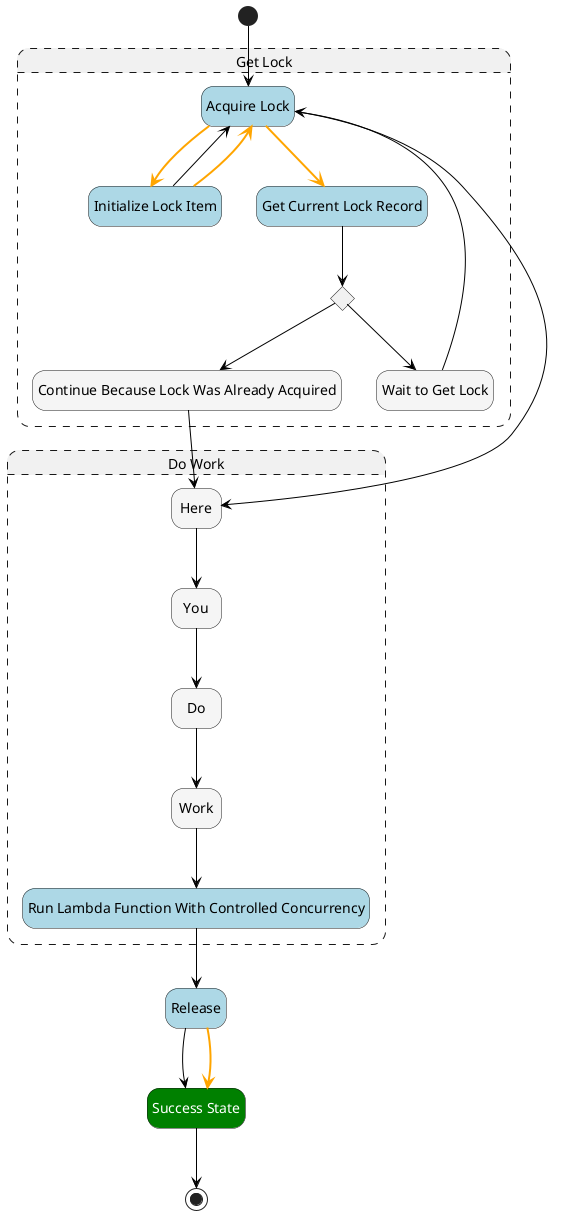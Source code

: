 @startuml
hide empty description
skinparam ArrowColor #black
skinparam state {

    BackgroundColor<<Choice>> #whitesmoke
    FontColor<<Choice>> automatic

    BackgroundColor<<aslPass>> #whitesmoke
    FontColor<<aslPass>> automatic

    BackgroundColor<<aslSucceed>> #green
    FontColor<<aslSucceed>> automatic

    BackgroundColor<<aslTask>> #lightblue
    FontColor<<aslTask>> automatic

    BackgroundColor<<aslWait>> #whitesmoke
    FontColor<<aslWait>> automatic
    BackgroundColor<<Compensate>> #orange
}
state "Get Lock" as compositeState1 ##[dashed] {
state "Acquire Lock" as state1<<aslTask>>
state "Initialize Lock Item" as state2<<aslTask>>
state "Get Current Lock Record" as state3<<aslTask>>
state "Check If Lock Already Acquired" as state4<<Choice>>
state "Continue Because Lock Was Already Acquired" as state5<<aslPass>>
state "Wait to Get Lock" as state6<<aslWait>>
}
state "Do Work" as compositeState2 ##[dashed] {
state "Here" as state7<<aslPass>>
state "You" as state8<<aslPass>>
state "Do" as state9<<aslPass>>
state "Work" as state10<<aslPass>>
state "Run Lambda Function With Controlled Concurrency" as state11<<aslTask>>
}
state "Release" as state12<<aslTask>>
state "Success State" as state13<<aslSucceed>>
[*] --> state1
state1 --> state7
state1 -[bold,#orange]-> state2
state1 -[bold,#orange]-> state3
state2 --> state1
state2 -[bold,#orange]-> state1
state3 --> state4
state4 --> state5
state4 --> state6
state5 --> state7
state6 --> state1
state7 --> state8
state8 --> state9
state9 --> state10
state10 --> state11
state11 --> state12
state12 --> state13
state12 -[bold,#orange]-> state13
state13 --> [*]
@enduml
